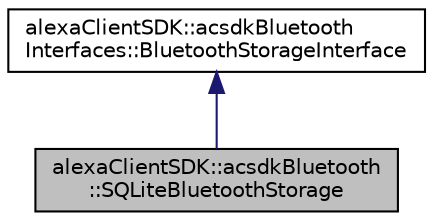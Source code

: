 digraph "alexaClientSDK::acsdkBluetooth::SQLiteBluetoothStorage"
{
 // LATEX_PDF_SIZE
  edge [fontname="Helvetica",fontsize="10",labelfontname="Helvetica",labelfontsize="10"];
  node [fontname="Helvetica",fontsize="10",shape=record];
  Node1 [label="alexaClientSDK::acsdkBluetooth\l::SQLiteBluetoothStorage",height=0.2,width=0.4,color="black", fillcolor="grey75", style="filled", fontcolor="black",tooltip="A concrete implementation of BluetoothStorageInterface using SQLite."];
  Node2 -> Node1 [dir="back",color="midnightblue",fontsize="10",style="solid",fontname="Helvetica"];
  Node2 [label="alexaClientSDK::acsdkBluetooth\lInterfaces::BluetoothStorageInterface",height=0.2,width=0.4,color="black", fillcolor="white", style="filled",URL="$classalexa_client_s_d_k_1_1acsdk_bluetooth_interfaces_1_1_bluetooth_storage_interface.html",tooltip="A storage interface used for Bluetooth that should provide UUID to MAC mappings and maintain insertio..."];
}
